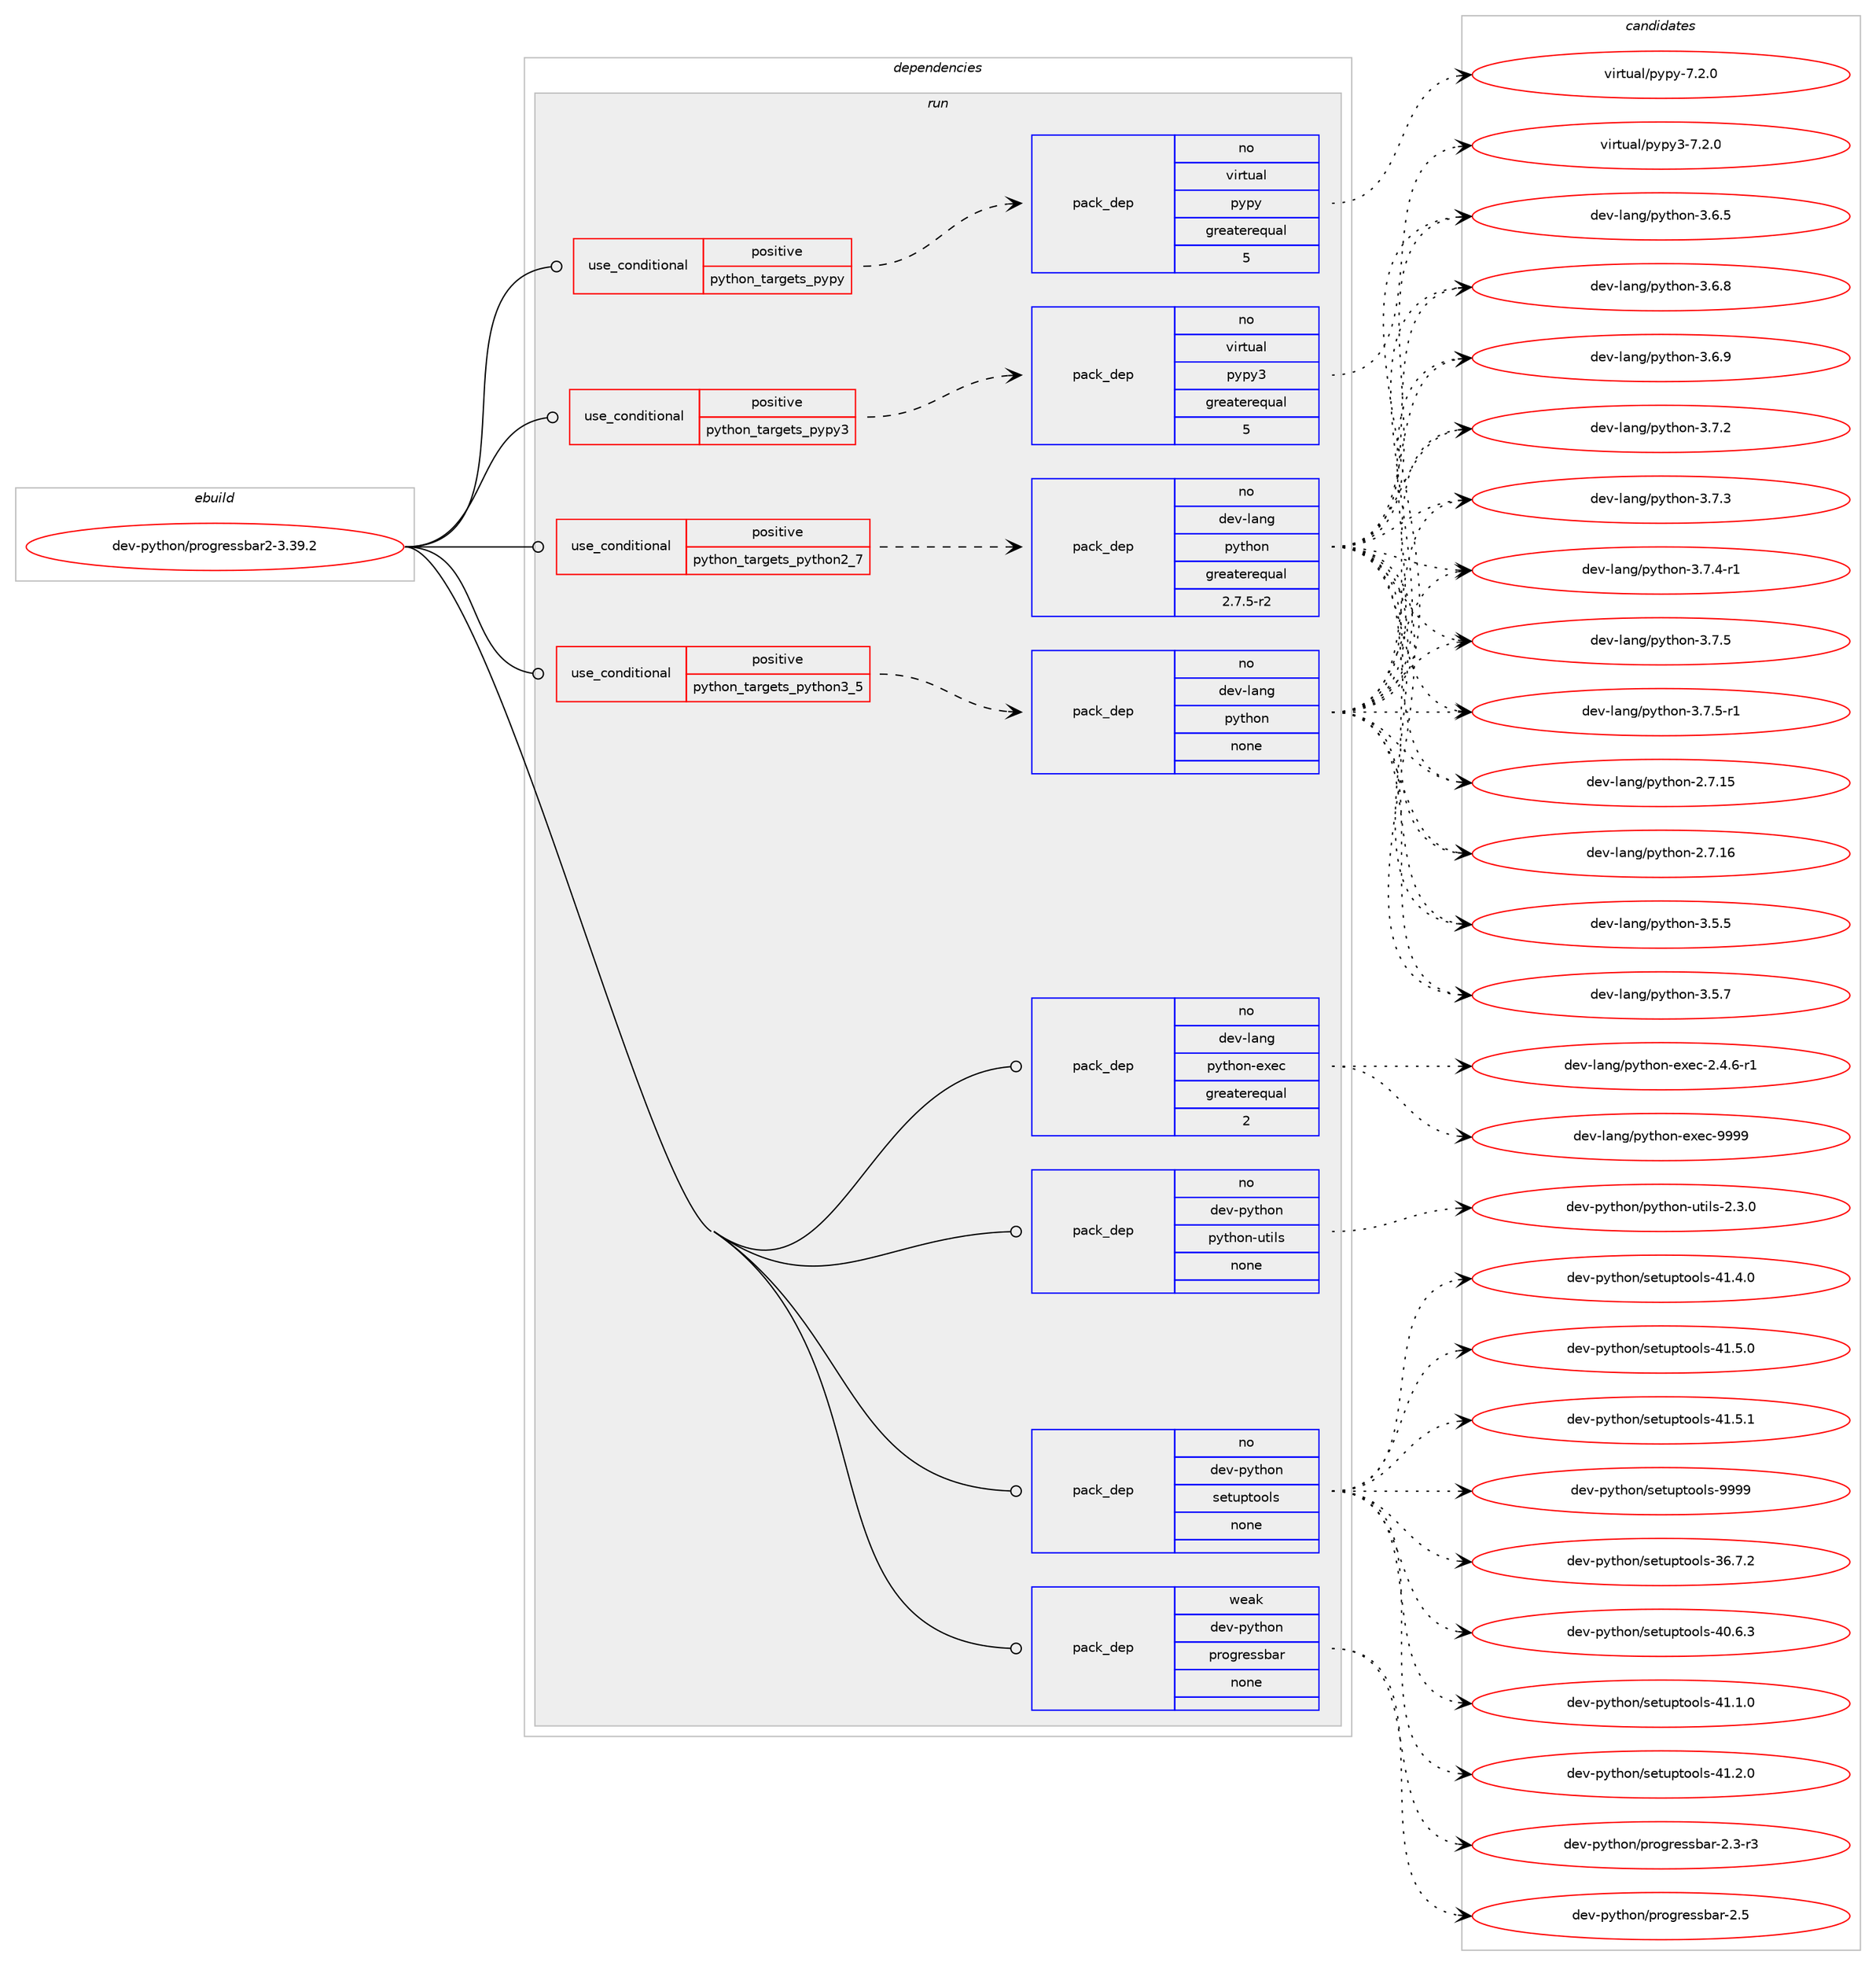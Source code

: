digraph prolog {

# *************
# Graph options
# *************

newrank=true;
concentrate=true;
compound=true;
graph [rankdir=LR,fontname=Helvetica,fontsize=10,ranksep=1.5];#, ranksep=2.5, nodesep=0.2];
edge  [arrowhead=vee];
node  [fontname=Helvetica,fontsize=10];

# **********
# The ebuild
# **********

subgraph cluster_leftcol {
color=gray;
rank=same;
label=<<i>ebuild</i>>;
id [label="dev-python/progressbar2-3.39.2", color=red, width=4, href="../dev-python/progressbar2-3.39.2.svg"];
}

# ****************
# The dependencies
# ****************

subgraph cluster_midcol {
color=gray;
label=<<i>dependencies</i>>;
subgraph cluster_compile {
fillcolor="#eeeeee";
style=filled;
label=<<i>compile</i>>;
}
subgraph cluster_compileandrun {
fillcolor="#eeeeee";
style=filled;
label=<<i>compile and run</i>>;
}
subgraph cluster_run {
fillcolor="#eeeeee";
style=filled;
label=<<i>run</i>>;
subgraph cond144902 {
dependency622989 [label=<<TABLE BORDER="0" CELLBORDER="1" CELLSPACING="0" CELLPADDING="4"><TR><TD ROWSPAN="3" CELLPADDING="10">use_conditional</TD></TR><TR><TD>positive</TD></TR><TR><TD>python_targets_pypy</TD></TR></TABLE>>, shape=none, color=red];
subgraph pack466247 {
dependency622990 [label=<<TABLE BORDER="0" CELLBORDER="1" CELLSPACING="0" CELLPADDING="4" WIDTH="220"><TR><TD ROWSPAN="6" CELLPADDING="30">pack_dep</TD></TR><TR><TD WIDTH="110">no</TD></TR><TR><TD>virtual</TD></TR><TR><TD>pypy</TD></TR><TR><TD>greaterequal</TD></TR><TR><TD>5</TD></TR></TABLE>>, shape=none, color=blue];
}
dependency622989:e -> dependency622990:w [weight=20,style="dashed",arrowhead="vee"];
}
id:e -> dependency622989:w [weight=20,style="solid",arrowhead="odot"];
subgraph cond144903 {
dependency622991 [label=<<TABLE BORDER="0" CELLBORDER="1" CELLSPACING="0" CELLPADDING="4"><TR><TD ROWSPAN="3" CELLPADDING="10">use_conditional</TD></TR><TR><TD>positive</TD></TR><TR><TD>python_targets_pypy3</TD></TR></TABLE>>, shape=none, color=red];
subgraph pack466248 {
dependency622992 [label=<<TABLE BORDER="0" CELLBORDER="1" CELLSPACING="0" CELLPADDING="4" WIDTH="220"><TR><TD ROWSPAN="6" CELLPADDING="30">pack_dep</TD></TR><TR><TD WIDTH="110">no</TD></TR><TR><TD>virtual</TD></TR><TR><TD>pypy3</TD></TR><TR><TD>greaterequal</TD></TR><TR><TD>5</TD></TR></TABLE>>, shape=none, color=blue];
}
dependency622991:e -> dependency622992:w [weight=20,style="dashed",arrowhead="vee"];
}
id:e -> dependency622991:w [weight=20,style="solid",arrowhead="odot"];
subgraph cond144904 {
dependency622993 [label=<<TABLE BORDER="0" CELLBORDER="1" CELLSPACING="0" CELLPADDING="4"><TR><TD ROWSPAN="3" CELLPADDING="10">use_conditional</TD></TR><TR><TD>positive</TD></TR><TR><TD>python_targets_python2_7</TD></TR></TABLE>>, shape=none, color=red];
subgraph pack466249 {
dependency622994 [label=<<TABLE BORDER="0" CELLBORDER="1" CELLSPACING="0" CELLPADDING="4" WIDTH="220"><TR><TD ROWSPAN="6" CELLPADDING="30">pack_dep</TD></TR><TR><TD WIDTH="110">no</TD></TR><TR><TD>dev-lang</TD></TR><TR><TD>python</TD></TR><TR><TD>greaterequal</TD></TR><TR><TD>2.7.5-r2</TD></TR></TABLE>>, shape=none, color=blue];
}
dependency622993:e -> dependency622994:w [weight=20,style="dashed",arrowhead="vee"];
}
id:e -> dependency622993:w [weight=20,style="solid",arrowhead="odot"];
subgraph cond144905 {
dependency622995 [label=<<TABLE BORDER="0" CELLBORDER="1" CELLSPACING="0" CELLPADDING="4"><TR><TD ROWSPAN="3" CELLPADDING="10">use_conditional</TD></TR><TR><TD>positive</TD></TR><TR><TD>python_targets_python3_5</TD></TR></TABLE>>, shape=none, color=red];
subgraph pack466250 {
dependency622996 [label=<<TABLE BORDER="0" CELLBORDER="1" CELLSPACING="0" CELLPADDING="4" WIDTH="220"><TR><TD ROWSPAN="6" CELLPADDING="30">pack_dep</TD></TR><TR><TD WIDTH="110">no</TD></TR><TR><TD>dev-lang</TD></TR><TR><TD>python</TD></TR><TR><TD>none</TD></TR><TR><TD></TD></TR></TABLE>>, shape=none, color=blue];
}
dependency622995:e -> dependency622996:w [weight=20,style="dashed",arrowhead="vee"];
}
id:e -> dependency622995:w [weight=20,style="solid",arrowhead="odot"];
subgraph pack466251 {
dependency622997 [label=<<TABLE BORDER="0" CELLBORDER="1" CELLSPACING="0" CELLPADDING="4" WIDTH="220"><TR><TD ROWSPAN="6" CELLPADDING="30">pack_dep</TD></TR><TR><TD WIDTH="110">no</TD></TR><TR><TD>dev-lang</TD></TR><TR><TD>python-exec</TD></TR><TR><TD>greaterequal</TD></TR><TR><TD>2</TD></TR></TABLE>>, shape=none, color=blue];
}
id:e -> dependency622997:w [weight=20,style="solid",arrowhead="odot"];
subgraph pack466252 {
dependency622998 [label=<<TABLE BORDER="0" CELLBORDER="1" CELLSPACING="0" CELLPADDING="4" WIDTH="220"><TR><TD ROWSPAN="6" CELLPADDING="30">pack_dep</TD></TR><TR><TD WIDTH="110">no</TD></TR><TR><TD>dev-python</TD></TR><TR><TD>python-utils</TD></TR><TR><TD>none</TD></TR><TR><TD></TD></TR></TABLE>>, shape=none, color=blue];
}
id:e -> dependency622998:w [weight=20,style="solid",arrowhead="odot"];
subgraph pack466253 {
dependency622999 [label=<<TABLE BORDER="0" CELLBORDER="1" CELLSPACING="0" CELLPADDING="4" WIDTH="220"><TR><TD ROWSPAN="6" CELLPADDING="30">pack_dep</TD></TR><TR><TD WIDTH="110">no</TD></TR><TR><TD>dev-python</TD></TR><TR><TD>setuptools</TD></TR><TR><TD>none</TD></TR><TR><TD></TD></TR></TABLE>>, shape=none, color=blue];
}
id:e -> dependency622999:w [weight=20,style="solid",arrowhead="odot"];
subgraph pack466254 {
dependency623000 [label=<<TABLE BORDER="0" CELLBORDER="1" CELLSPACING="0" CELLPADDING="4" WIDTH="220"><TR><TD ROWSPAN="6" CELLPADDING="30">pack_dep</TD></TR><TR><TD WIDTH="110">weak</TD></TR><TR><TD>dev-python</TD></TR><TR><TD>progressbar</TD></TR><TR><TD>none</TD></TR><TR><TD></TD></TR></TABLE>>, shape=none, color=blue];
}
id:e -> dependency623000:w [weight=20,style="solid",arrowhead="odot"];
}
}

# **************
# The candidates
# **************

subgraph cluster_choices {
rank=same;
color=gray;
label=<<i>candidates</i>>;

subgraph choice466247 {
color=black;
nodesep=1;
choice1181051141161179710847112121112121455546504648 [label="virtual/pypy-7.2.0", color=red, width=4,href="../virtual/pypy-7.2.0.svg"];
dependency622990:e -> choice1181051141161179710847112121112121455546504648:w [style=dotted,weight="100"];
}
subgraph choice466248 {
color=black;
nodesep=1;
choice118105114116117971084711212111212151455546504648 [label="virtual/pypy3-7.2.0", color=red, width=4,href="../virtual/pypy3-7.2.0.svg"];
dependency622992:e -> choice118105114116117971084711212111212151455546504648:w [style=dotted,weight="100"];
}
subgraph choice466249 {
color=black;
nodesep=1;
choice10010111845108971101034711212111610411111045504655464953 [label="dev-lang/python-2.7.15", color=red, width=4,href="../dev-lang/python-2.7.15.svg"];
choice10010111845108971101034711212111610411111045504655464954 [label="dev-lang/python-2.7.16", color=red, width=4,href="../dev-lang/python-2.7.16.svg"];
choice100101118451089711010347112121116104111110455146534653 [label="dev-lang/python-3.5.5", color=red, width=4,href="../dev-lang/python-3.5.5.svg"];
choice100101118451089711010347112121116104111110455146534655 [label="dev-lang/python-3.5.7", color=red, width=4,href="../dev-lang/python-3.5.7.svg"];
choice100101118451089711010347112121116104111110455146544653 [label="dev-lang/python-3.6.5", color=red, width=4,href="../dev-lang/python-3.6.5.svg"];
choice100101118451089711010347112121116104111110455146544656 [label="dev-lang/python-3.6.8", color=red, width=4,href="../dev-lang/python-3.6.8.svg"];
choice100101118451089711010347112121116104111110455146544657 [label="dev-lang/python-3.6.9", color=red, width=4,href="../dev-lang/python-3.6.9.svg"];
choice100101118451089711010347112121116104111110455146554650 [label="dev-lang/python-3.7.2", color=red, width=4,href="../dev-lang/python-3.7.2.svg"];
choice100101118451089711010347112121116104111110455146554651 [label="dev-lang/python-3.7.3", color=red, width=4,href="../dev-lang/python-3.7.3.svg"];
choice1001011184510897110103471121211161041111104551465546524511449 [label="dev-lang/python-3.7.4-r1", color=red, width=4,href="../dev-lang/python-3.7.4-r1.svg"];
choice100101118451089711010347112121116104111110455146554653 [label="dev-lang/python-3.7.5", color=red, width=4,href="../dev-lang/python-3.7.5.svg"];
choice1001011184510897110103471121211161041111104551465546534511449 [label="dev-lang/python-3.7.5-r1", color=red, width=4,href="../dev-lang/python-3.7.5-r1.svg"];
dependency622994:e -> choice10010111845108971101034711212111610411111045504655464953:w [style=dotted,weight="100"];
dependency622994:e -> choice10010111845108971101034711212111610411111045504655464954:w [style=dotted,weight="100"];
dependency622994:e -> choice100101118451089711010347112121116104111110455146534653:w [style=dotted,weight="100"];
dependency622994:e -> choice100101118451089711010347112121116104111110455146534655:w [style=dotted,weight="100"];
dependency622994:e -> choice100101118451089711010347112121116104111110455146544653:w [style=dotted,weight="100"];
dependency622994:e -> choice100101118451089711010347112121116104111110455146544656:w [style=dotted,weight="100"];
dependency622994:e -> choice100101118451089711010347112121116104111110455146544657:w [style=dotted,weight="100"];
dependency622994:e -> choice100101118451089711010347112121116104111110455146554650:w [style=dotted,weight="100"];
dependency622994:e -> choice100101118451089711010347112121116104111110455146554651:w [style=dotted,weight="100"];
dependency622994:e -> choice1001011184510897110103471121211161041111104551465546524511449:w [style=dotted,weight="100"];
dependency622994:e -> choice100101118451089711010347112121116104111110455146554653:w [style=dotted,weight="100"];
dependency622994:e -> choice1001011184510897110103471121211161041111104551465546534511449:w [style=dotted,weight="100"];
}
subgraph choice466250 {
color=black;
nodesep=1;
choice10010111845108971101034711212111610411111045504655464953 [label="dev-lang/python-2.7.15", color=red, width=4,href="../dev-lang/python-2.7.15.svg"];
choice10010111845108971101034711212111610411111045504655464954 [label="dev-lang/python-2.7.16", color=red, width=4,href="../dev-lang/python-2.7.16.svg"];
choice100101118451089711010347112121116104111110455146534653 [label="dev-lang/python-3.5.5", color=red, width=4,href="../dev-lang/python-3.5.5.svg"];
choice100101118451089711010347112121116104111110455146534655 [label="dev-lang/python-3.5.7", color=red, width=4,href="../dev-lang/python-3.5.7.svg"];
choice100101118451089711010347112121116104111110455146544653 [label="dev-lang/python-3.6.5", color=red, width=4,href="../dev-lang/python-3.6.5.svg"];
choice100101118451089711010347112121116104111110455146544656 [label="dev-lang/python-3.6.8", color=red, width=4,href="../dev-lang/python-3.6.8.svg"];
choice100101118451089711010347112121116104111110455146544657 [label="dev-lang/python-3.6.9", color=red, width=4,href="../dev-lang/python-3.6.9.svg"];
choice100101118451089711010347112121116104111110455146554650 [label="dev-lang/python-3.7.2", color=red, width=4,href="../dev-lang/python-3.7.2.svg"];
choice100101118451089711010347112121116104111110455146554651 [label="dev-lang/python-3.7.3", color=red, width=4,href="../dev-lang/python-3.7.3.svg"];
choice1001011184510897110103471121211161041111104551465546524511449 [label="dev-lang/python-3.7.4-r1", color=red, width=4,href="../dev-lang/python-3.7.4-r1.svg"];
choice100101118451089711010347112121116104111110455146554653 [label="dev-lang/python-3.7.5", color=red, width=4,href="../dev-lang/python-3.7.5.svg"];
choice1001011184510897110103471121211161041111104551465546534511449 [label="dev-lang/python-3.7.5-r1", color=red, width=4,href="../dev-lang/python-3.7.5-r1.svg"];
dependency622996:e -> choice10010111845108971101034711212111610411111045504655464953:w [style=dotted,weight="100"];
dependency622996:e -> choice10010111845108971101034711212111610411111045504655464954:w [style=dotted,weight="100"];
dependency622996:e -> choice100101118451089711010347112121116104111110455146534653:w [style=dotted,weight="100"];
dependency622996:e -> choice100101118451089711010347112121116104111110455146534655:w [style=dotted,weight="100"];
dependency622996:e -> choice100101118451089711010347112121116104111110455146544653:w [style=dotted,weight="100"];
dependency622996:e -> choice100101118451089711010347112121116104111110455146544656:w [style=dotted,weight="100"];
dependency622996:e -> choice100101118451089711010347112121116104111110455146544657:w [style=dotted,weight="100"];
dependency622996:e -> choice100101118451089711010347112121116104111110455146554650:w [style=dotted,weight="100"];
dependency622996:e -> choice100101118451089711010347112121116104111110455146554651:w [style=dotted,weight="100"];
dependency622996:e -> choice1001011184510897110103471121211161041111104551465546524511449:w [style=dotted,weight="100"];
dependency622996:e -> choice100101118451089711010347112121116104111110455146554653:w [style=dotted,weight="100"];
dependency622996:e -> choice1001011184510897110103471121211161041111104551465546534511449:w [style=dotted,weight="100"];
}
subgraph choice466251 {
color=black;
nodesep=1;
choice10010111845108971101034711212111610411111045101120101994550465246544511449 [label="dev-lang/python-exec-2.4.6-r1", color=red, width=4,href="../dev-lang/python-exec-2.4.6-r1.svg"];
choice10010111845108971101034711212111610411111045101120101994557575757 [label="dev-lang/python-exec-9999", color=red, width=4,href="../dev-lang/python-exec-9999.svg"];
dependency622997:e -> choice10010111845108971101034711212111610411111045101120101994550465246544511449:w [style=dotted,weight="100"];
dependency622997:e -> choice10010111845108971101034711212111610411111045101120101994557575757:w [style=dotted,weight="100"];
}
subgraph choice466252 {
color=black;
nodesep=1;
choice100101118451121211161041111104711212111610411111045117116105108115455046514648 [label="dev-python/python-utils-2.3.0", color=red, width=4,href="../dev-python/python-utils-2.3.0.svg"];
dependency622998:e -> choice100101118451121211161041111104711212111610411111045117116105108115455046514648:w [style=dotted,weight="100"];
}
subgraph choice466253 {
color=black;
nodesep=1;
choice100101118451121211161041111104711510111611711211611111110811545515446554650 [label="dev-python/setuptools-36.7.2", color=red, width=4,href="../dev-python/setuptools-36.7.2.svg"];
choice100101118451121211161041111104711510111611711211611111110811545524846544651 [label="dev-python/setuptools-40.6.3", color=red, width=4,href="../dev-python/setuptools-40.6.3.svg"];
choice100101118451121211161041111104711510111611711211611111110811545524946494648 [label="dev-python/setuptools-41.1.0", color=red, width=4,href="../dev-python/setuptools-41.1.0.svg"];
choice100101118451121211161041111104711510111611711211611111110811545524946504648 [label="dev-python/setuptools-41.2.0", color=red, width=4,href="../dev-python/setuptools-41.2.0.svg"];
choice100101118451121211161041111104711510111611711211611111110811545524946524648 [label="dev-python/setuptools-41.4.0", color=red, width=4,href="../dev-python/setuptools-41.4.0.svg"];
choice100101118451121211161041111104711510111611711211611111110811545524946534648 [label="dev-python/setuptools-41.5.0", color=red, width=4,href="../dev-python/setuptools-41.5.0.svg"];
choice100101118451121211161041111104711510111611711211611111110811545524946534649 [label="dev-python/setuptools-41.5.1", color=red, width=4,href="../dev-python/setuptools-41.5.1.svg"];
choice10010111845112121116104111110471151011161171121161111111081154557575757 [label="dev-python/setuptools-9999", color=red, width=4,href="../dev-python/setuptools-9999.svg"];
dependency622999:e -> choice100101118451121211161041111104711510111611711211611111110811545515446554650:w [style=dotted,weight="100"];
dependency622999:e -> choice100101118451121211161041111104711510111611711211611111110811545524846544651:w [style=dotted,weight="100"];
dependency622999:e -> choice100101118451121211161041111104711510111611711211611111110811545524946494648:w [style=dotted,weight="100"];
dependency622999:e -> choice100101118451121211161041111104711510111611711211611111110811545524946504648:w [style=dotted,weight="100"];
dependency622999:e -> choice100101118451121211161041111104711510111611711211611111110811545524946524648:w [style=dotted,weight="100"];
dependency622999:e -> choice100101118451121211161041111104711510111611711211611111110811545524946534648:w [style=dotted,weight="100"];
dependency622999:e -> choice100101118451121211161041111104711510111611711211611111110811545524946534649:w [style=dotted,weight="100"];
dependency622999:e -> choice10010111845112121116104111110471151011161171121161111111081154557575757:w [style=dotted,weight="100"];
}
subgraph choice466254 {
color=black;
nodesep=1;
choice10010111845112121116104111110471121141111031141011151159897114455046514511451 [label="dev-python/progressbar-2.3-r3", color=red, width=4,href="../dev-python/progressbar-2.3-r3.svg"];
choice1001011184511212111610411111047112114111103114101115115989711445504653 [label="dev-python/progressbar-2.5", color=red, width=4,href="../dev-python/progressbar-2.5.svg"];
dependency623000:e -> choice10010111845112121116104111110471121141111031141011151159897114455046514511451:w [style=dotted,weight="100"];
dependency623000:e -> choice1001011184511212111610411111047112114111103114101115115989711445504653:w [style=dotted,weight="100"];
}
}

}
